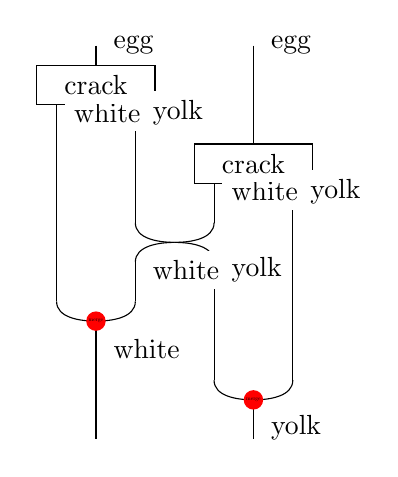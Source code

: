 \begin{tikzpicture}[baseline=(0.base)]
\begin{pgfonlayer}{nodelayer}
\node (0) at (0, 2.5) {};
\node [] (1) at (0.5, 5) {};
\node [] (2) at (0.5, 4.75) {};
\node [style=none, fill=white, right] (3) at (0.6, 5) {egg};
\node [] (4) at (2.5, 5) {};
\node [] (5) at (2.5, 3.75) {};
\node [style=none, fill=white, right] (6) at (2.6, 5) {egg};
\node [] (7) at (0.0, 4.25) {};
\node [] (8) at (0.0, 1.75) {};
\node [style=none, fill=white, right] (9) at (0.1, 4.15) {white};
\node [] (10) at (1.0, 4.25) {};
\node [] (11) at (1.0, 2.75) {};
\node [style=none, fill=white, right] (12) at (1.1, 4.15) {yolk};
\node [] (13) at (2.0, 3.25) {};
\node [] (14) at (2.0, 2.75) {};
\node [style=none, fill=white, right] (15) at (2.1, 3.15) {white};
\node [] (16) at (3.0, 3.25) {};
\node [] (17) at (3.0, 0.75) {};
\node [style=none, fill=white, right] (18) at (3.1, 3.15) {yolk};
\node [] (19) at (1.5, 2.5) {};
\node [] (20) at (1.0, 2.25) {};
\node [] (21) at (2.0, 2.25) {};
\node [] (22) at (1.0, 1.75) {};
\node [style=none, fill=white, right] (23) at (1.1, 2.15) {white};
\node [] (24) at (2.0, 0.75) {};
\node [style=none, fill=white, right] (25) at (2.1, 2.15) {yolk};
\node [] (26) at (0.5, 1.5) {};
\node [] (27) at (0.5, 1.25) {};
\node [] (28) at (0.5, 0) {};
\node [style=none, fill=white, right] (29) at (0.6, 1.15) {white};
\node [] (30) at (2.5, 0.5) {};
\node [] (31) at (2.5, 0.25) {};
\node [] (32) at (2.5, 0) {};
\node [style=none, fill=white, right] (33) at (2.6, 0.15) {yolk};
\node [circle, fill=red, scale=0.2] (34) at (0.5, 1.5) {merge};
\node [circle, fill=red, scale=0.2] (34) at (2.5, 0.5) {merge};
\node [] (34) at (-0.25, 4.25) {};
\node [] (35) at (1.25, 4.25) {};
\node [] (36) at (1.25, 4.75) {};
\node [] (37) at (-0.25, 4.75) {};
\node [style=none, fill=white] (38) at (0.5, 4.5) {crack};
\node [] (39) at (1.75, 3.25) {};
\node [] (40) at (3.25, 3.25) {};
\node [] (41) at (3.25, 3.75) {};
\node [] (42) at (1.75, 3.75) {};
\node [style=none, fill=white] (43) at (2.5, 3.5) {crack};
\end{pgfonlayer}
\begin{pgfonlayer}{edgelayer}
\draw [in=90, out=-90] (1.center) to (2.center);
\draw [in=90, out=-90] (4.center) to (5.center);
\draw [in=90, out=-90] (7.center) to (8.center);
\draw [in=90, out=-90] (10.center) to (11.center);
\draw [in=90, out=-90] (13.center) to (14.center);
\draw [in=90, out=-90] (16.center) to (17.center);
\draw [in=90, out=180, looseness=0.939] (19.center) to (20.center);
\draw [in=90, out=0, looseness=0.939] (19.center) to (21.center);
\draw [in=180, out=-90, looseness=0.939] (11.center) to (19.center);
\draw [in=0, out=-90, looseness=0.939] (14.center) to (19.center);
\draw [in=90, out=-90] (20.center) to (22.center);
\draw [in=90, out=-90] (21.center) to (24.center);
\draw [in=90, out=-90] (26.center) to (27.center);
\draw [in=180, out=-90, looseness=0.939] (8.center) to (26.center);
\draw [in=0, out=-90, looseness=0.939] (22.center) to (26.center);
\draw [in=90, out=-90] (27.center) to (28.center);
\draw [in=90, out=-90] (30.center) to (31.center);
\draw [in=180, out=-90, looseness=0.939] (24.center) to (30.center);
\draw [in=0, out=-90, looseness=0.939] (17.center) to (30.center);
\draw [in=90, out=-90] (31.center) to (32.center);
\draw [-, fill={white}] (34.center) to (35.center) to (36.center) to (37.center) to (34.center);
\draw [-, fill={white}] (39.center) to (40.center) to (41.center) to (42.center) to (39.center);
\end{pgfonlayer}
\end{tikzpicture}
